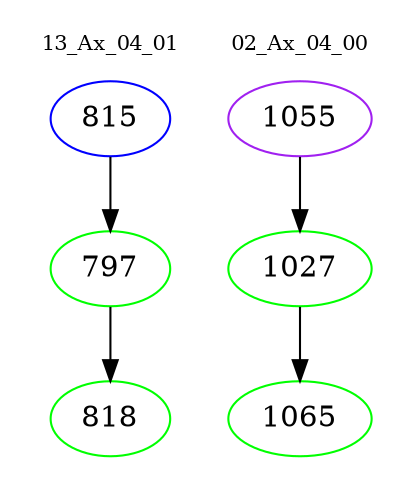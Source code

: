 digraph{
subgraph cluster_0 {
color = white
label = "13_Ax_04_01";
fontsize=10;
T0_815 [label="815", color="blue"]
T0_815 -> T0_797 [color="black"]
T0_797 [label="797", color="green"]
T0_797 -> T0_818 [color="black"]
T0_818 [label="818", color="green"]
}
subgraph cluster_1 {
color = white
label = "02_Ax_04_00";
fontsize=10;
T1_1055 [label="1055", color="purple"]
T1_1055 -> T1_1027 [color="black"]
T1_1027 [label="1027", color="green"]
T1_1027 -> T1_1065 [color="black"]
T1_1065 [label="1065", color="green"]
}
}
